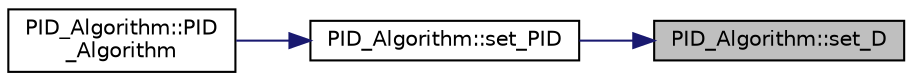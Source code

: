 digraph "PID_Algorithm::set_D"
{
 // INTERACTIVE_SVG=YES
 // LATEX_PDF_SIZE
  edge [fontname="Helvetica",fontsize="10",labelfontname="Helvetica",labelfontsize="10"];
  node [fontname="Helvetica",fontsize="10",shape=record];
  rankdir="RL";
  Node33 [label="PID_Algorithm::set_D",height=0.2,width=0.4,color="black", fillcolor="grey75", style="filled", fontcolor="black",tooltip=" "];
  Node33 -> Node34 [dir="back",color="midnightblue",fontsize="10",style="solid",fontname="Helvetica"];
  Node34 [label="PID_Algorithm::set_PID",height=0.2,width=0.4,color="black", fillcolor="white", style="filled",URL="$class_p_i_d___algorithm.html#a1f6955b8c523af6e5207b598872b00f9",tooltip=" "];
  Node34 -> Node35 [dir="back",color="midnightblue",fontsize="10",style="solid",fontname="Helvetica"];
  Node35 [label="PID_Algorithm::PID\l_Algorithm",height=0.2,width=0.4,color="black", fillcolor="white", style="filled",URL="$class_p_i_d___algorithm.html#a77e1b4df4f9605df9373deb336c47987",tooltip=" "];
}
